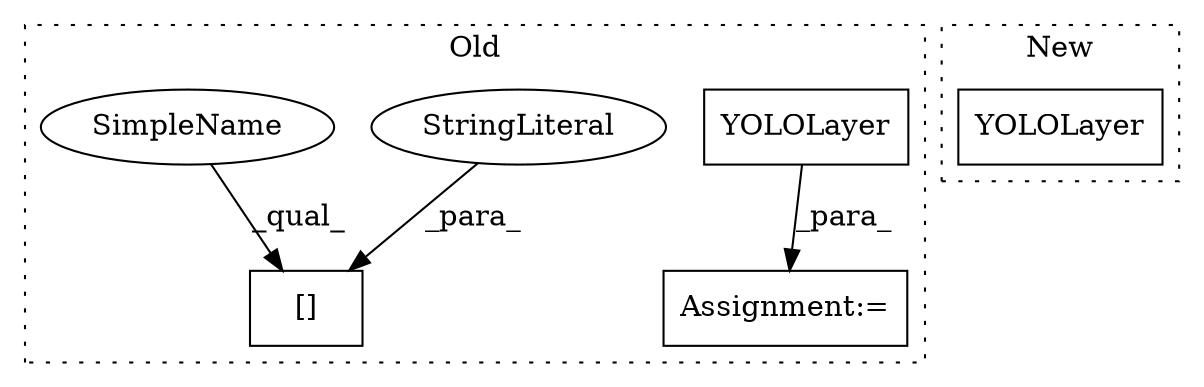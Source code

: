 digraph G {
subgraph cluster0 {
1 [label="YOLOLayer" a="32" s="3973,4050" l="10,1" shape="box"];
3 [label="[]" a="2" s="1364,1375" l="5,1" shape="box"];
4 [label="StringLiteral" a="45" s="1369" l="6" shape="ellipse"];
5 [label="Assignment:=" a="7" s="3972" l="1" shape="box"];
6 [label="SimpleName" a="42" s="1364" l="4" shape="ellipse"];
label = "Old";
style="dotted";
}
subgraph cluster1 {
2 [label="YOLOLayer" a="32" s="4019,4155" l="65,1" shape="box"];
label = "New";
style="dotted";
}
1 -> 5 [label="_para_"];
4 -> 3 [label="_para_"];
6 -> 3 [label="_qual_"];
}